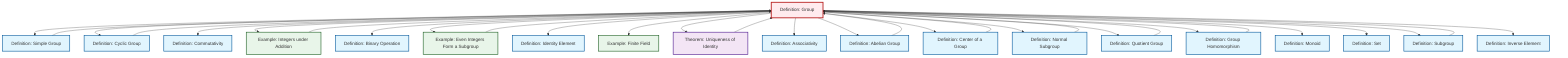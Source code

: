 graph TD
    classDef definition fill:#e1f5fe,stroke:#01579b,stroke-width:2px
    classDef theorem fill:#f3e5f5,stroke:#4a148c,stroke-width:2px
    classDef axiom fill:#fff3e0,stroke:#e65100,stroke-width:2px
    classDef example fill:#e8f5e9,stroke:#1b5e20,stroke-width:2px
    classDef current fill:#ffebee,stroke:#b71c1c,stroke-width:3px
    def-group["Definition: Group"]:::definition
    thm-unique-identity["Theorem: Uniqueness of Identity"]:::theorem
    def-homomorphism["Definition: Group Homomorphism"]:::definition
    def-normal-subgroup["Definition: Normal Subgroup"]:::definition
    def-abelian-group["Definition: Abelian Group"]:::definition
    def-set["Definition: Set"]:::definition
    def-center-of-group["Definition: Center of a Group"]:::definition
    def-inverse-element["Definition: Inverse Element"]:::definition
    def-associativity["Definition: Associativity"]:::definition
    def-binary-operation["Definition: Binary Operation"]:::definition
    ex-even-integers-subgroup["Example: Even Integers Form a Subgroup"]:::example
    ex-finite-field["Example: Finite Field"]:::example
    def-quotient-group["Definition: Quotient Group"]:::definition
    def-cyclic-group["Definition: Cyclic Group"]:::definition
    def-identity-element["Definition: Identity Element"]:::definition
    def-simple-group["Definition: Simple Group"]:::definition
    def-commutativity["Definition: Commutativity"]:::definition
    def-subgroup["Definition: Subgroup"]:::definition
    ex-integers-addition["Example: Integers under Addition"]:::example
    def-monoid["Definition: Monoid"]:::definition
    def-group --> def-simple-group
    ex-even-integers-subgroup --> def-group
    def-group --> def-cyclic-group
    def-group --> def-commutativity
    def-group --> ex-integers-addition
    def-group --> def-binary-operation
    def-group --> ex-even-integers-subgroup
    def-group --> def-identity-element
    def-group --> ex-finite-field
    def-group --> thm-unique-identity
    ex-integers-addition --> def-group
    def-abelian-group --> def-group
    def-group --> def-associativity
    def-group --> def-abelian-group
    def-group --> def-center-of-group
    def-group --> def-normal-subgroup
    def-simple-group --> def-group
    def-cyclic-group --> def-group
    def-group --> def-quotient-group
    def-group --> def-homomorphism
    thm-unique-identity --> def-group
    def-homomorphism --> def-group
    def-normal-subgroup --> def-group
    def-quotient-group --> def-group
    def-group --> def-monoid
    def-group --> def-set
    def-group --> def-subgroup
    def-subgroup --> def-group
    def-group --> def-inverse-element
    def-center-of-group --> def-group
    class def-group current